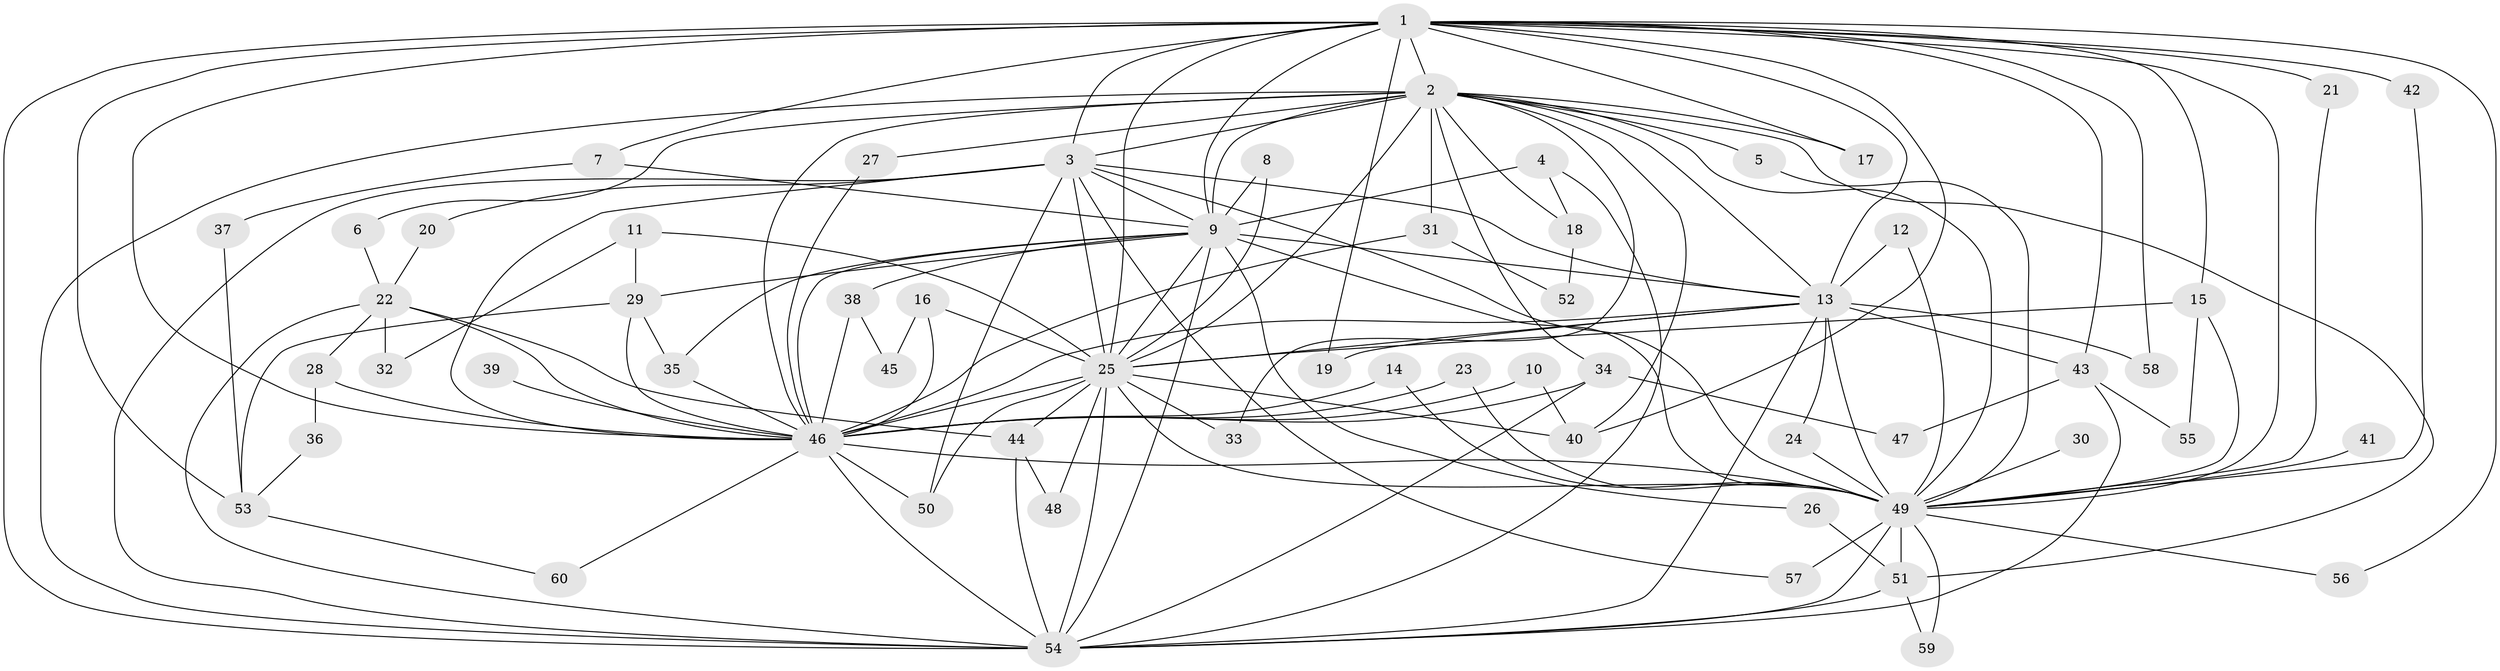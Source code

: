 // original degree distribution, {30: 0.011764705882352941, 21: 0.023529411764705882, 16: 0.011764705882352941, 17: 0.023529411764705882, 27: 0.011764705882352941, 19: 0.011764705882352941, 15: 0.011764705882352941, 14: 0.011764705882352941, 3: 0.15294117647058825, 2: 0.611764705882353, 8: 0.011764705882352941, 4: 0.058823529411764705, 6: 0.023529411764705882, 5: 0.023529411764705882}
// Generated by graph-tools (version 1.1) at 2025/36/03/04/25 23:36:17]
// undirected, 60 vertices, 143 edges
graph export_dot {
  node [color=gray90,style=filled];
  1;
  2;
  3;
  4;
  5;
  6;
  7;
  8;
  9;
  10;
  11;
  12;
  13;
  14;
  15;
  16;
  17;
  18;
  19;
  20;
  21;
  22;
  23;
  24;
  25;
  26;
  27;
  28;
  29;
  30;
  31;
  32;
  33;
  34;
  35;
  36;
  37;
  38;
  39;
  40;
  41;
  42;
  43;
  44;
  45;
  46;
  47;
  48;
  49;
  50;
  51;
  52;
  53;
  54;
  55;
  56;
  57;
  58;
  59;
  60;
  1 -- 2 [weight=2.0];
  1 -- 3 [weight=2.0];
  1 -- 7 [weight=1.0];
  1 -- 9 [weight=2.0];
  1 -- 13 [weight=3.0];
  1 -- 15 [weight=1.0];
  1 -- 17 [weight=1.0];
  1 -- 19 [weight=1.0];
  1 -- 21 [weight=1.0];
  1 -- 25 [weight=2.0];
  1 -- 40 [weight=1.0];
  1 -- 42 [weight=1.0];
  1 -- 43 [weight=1.0];
  1 -- 46 [weight=3.0];
  1 -- 49 [weight=2.0];
  1 -- 53 [weight=2.0];
  1 -- 54 [weight=2.0];
  1 -- 56 [weight=1.0];
  1 -- 58 [weight=1.0];
  2 -- 3 [weight=1.0];
  2 -- 5 [weight=1.0];
  2 -- 6 [weight=1.0];
  2 -- 9 [weight=1.0];
  2 -- 13 [weight=1.0];
  2 -- 17 [weight=1.0];
  2 -- 18 [weight=1.0];
  2 -- 25 [weight=1.0];
  2 -- 27 [weight=1.0];
  2 -- 31 [weight=1.0];
  2 -- 33 [weight=1.0];
  2 -- 34 [weight=1.0];
  2 -- 40 [weight=1.0];
  2 -- 46 [weight=1.0];
  2 -- 49 [weight=1.0];
  2 -- 51 [weight=1.0];
  2 -- 54 [weight=3.0];
  3 -- 9 [weight=1.0];
  3 -- 13 [weight=1.0];
  3 -- 20 [weight=2.0];
  3 -- 25 [weight=1.0];
  3 -- 46 [weight=1.0];
  3 -- 49 [weight=2.0];
  3 -- 50 [weight=1.0];
  3 -- 54 [weight=1.0];
  3 -- 57 [weight=1.0];
  4 -- 9 [weight=1.0];
  4 -- 18 [weight=1.0];
  4 -- 54 [weight=1.0];
  5 -- 49 [weight=1.0];
  6 -- 22 [weight=1.0];
  7 -- 9 [weight=1.0];
  7 -- 37 [weight=1.0];
  8 -- 9 [weight=1.0];
  8 -- 25 [weight=1.0];
  9 -- 13 [weight=1.0];
  9 -- 25 [weight=1.0];
  9 -- 26 [weight=1.0];
  9 -- 29 [weight=1.0];
  9 -- 35 [weight=1.0];
  9 -- 38 [weight=1.0];
  9 -- 46 [weight=2.0];
  9 -- 49 [weight=1.0];
  9 -- 54 [weight=1.0];
  10 -- 40 [weight=1.0];
  10 -- 46 [weight=1.0];
  11 -- 25 [weight=2.0];
  11 -- 29 [weight=1.0];
  11 -- 32 [weight=1.0];
  12 -- 13 [weight=1.0];
  12 -- 49 [weight=1.0];
  13 -- 19 [weight=1.0];
  13 -- 24 [weight=1.0];
  13 -- 25 [weight=2.0];
  13 -- 43 [weight=1.0];
  13 -- 46 [weight=1.0];
  13 -- 49 [weight=1.0];
  13 -- 54 [weight=1.0];
  13 -- 58 [weight=1.0];
  14 -- 46 [weight=2.0];
  14 -- 49 [weight=1.0];
  15 -- 25 [weight=1.0];
  15 -- 49 [weight=1.0];
  15 -- 55 [weight=1.0];
  16 -- 25 [weight=1.0];
  16 -- 45 [weight=1.0];
  16 -- 46 [weight=1.0];
  18 -- 52 [weight=1.0];
  20 -- 22 [weight=1.0];
  21 -- 49 [weight=1.0];
  22 -- 28 [weight=1.0];
  22 -- 32 [weight=1.0];
  22 -- 44 [weight=1.0];
  22 -- 46 [weight=1.0];
  22 -- 54 [weight=1.0];
  23 -- 46 [weight=1.0];
  23 -- 49 [weight=1.0];
  24 -- 49 [weight=1.0];
  25 -- 33 [weight=1.0];
  25 -- 40 [weight=1.0];
  25 -- 44 [weight=1.0];
  25 -- 46 [weight=1.0];
  25 -- 48 [weight=1.0];
  25 -- 49 [weight=1.0];
  25 -- 50 [weight=1.0];
  25 -- 54 [weight=1.0];
  26 -- 51 [weight=1.0];
  27 -- 46 [weight=1.0];
  28 -- 36 [weight=1.0];
  28 -- 46 [weight=1.0];
  29 -- 35 [weight=1.0];
  29 -- 46 [weight=1.0];
  29 -- 53 [weight=1.0];
  30 -- 49 [weight=1.0];
  31 -- 46 [weight=1.0];
  31 -- 52 [weight=1.0];
  34 -- 46 [weight=1.0];
  34 -- 47 [weight=1.0];
  34 -- 54 [weight=1.0];
  35 -- 46 [weight=1.0];
  36 -- 53 [weight=1.0];
  37 -- 53 [weight=1.0];
  38 -- 45 [weight=1.0];
  38 -- 46 [weight=2.0];
  39 -- 46 [weight=1.0];
  41 -- 49 [weight=1.0];
  42 -- 49 [weight=1.0];
  43 -- 47 [weight=1.0];
  43 -- 54 [weight=1.0];
  43 -- 55 [weight=1.0];
  44 -- 48 [weight=1.0];
  44 -- 54 [weight=1.0];
  46 -- 49 [weight=1.0];
  46 -- 50 [weight=1.0];
  46 -- 54 [weight=1.0];
  46 -- 60 [weight=1.0];
  49 -- 51 [weight=1.0];
  49 -- 54 [weight=2.0];
  49 -- 56 [weight=1.0];
  49 -- 57 [weight=1.0];
  49 -- 59 [weight=1.0];
  51 -- 54 [weight=1.0];
  51 -- 59 [weight=1.0];
  53 -- 60 [weight=1.0];
}
